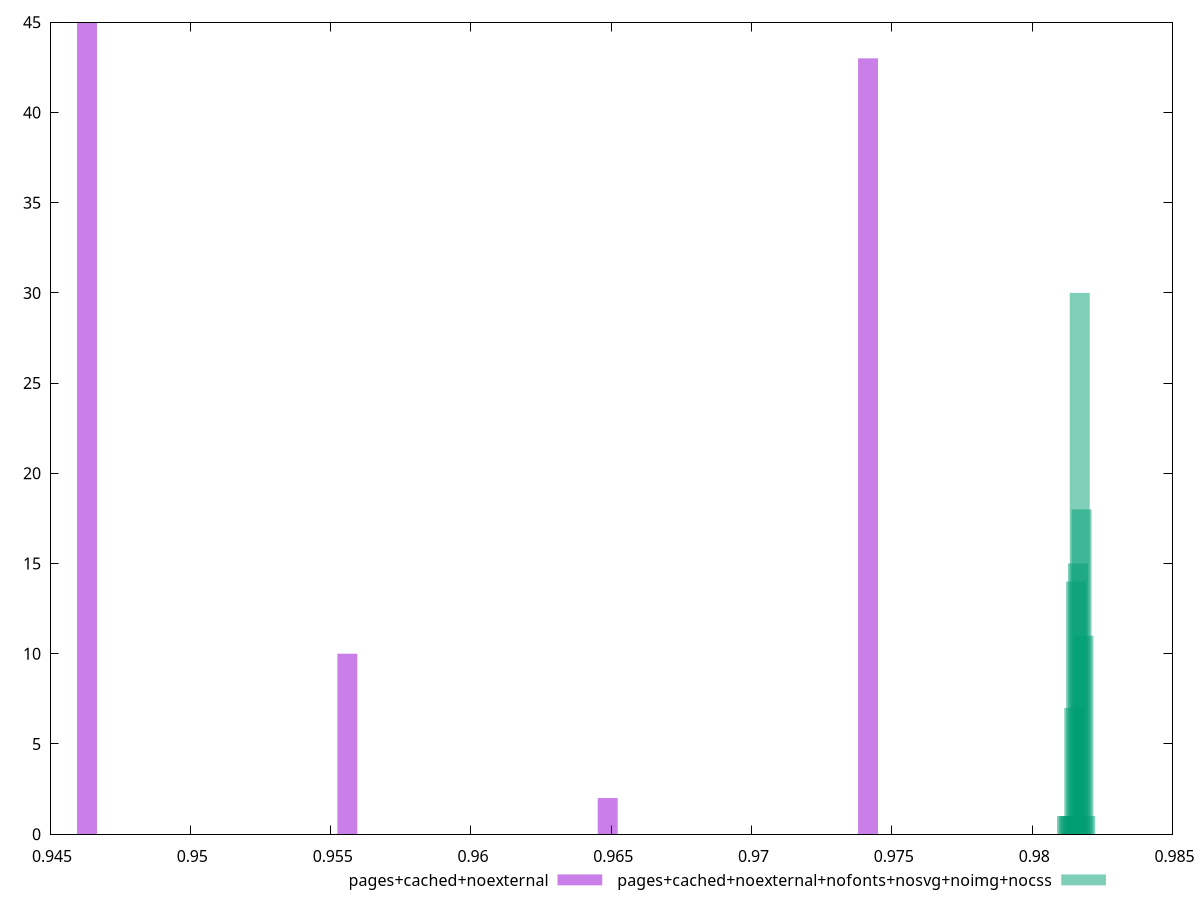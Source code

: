 $_pagesCachedNoexternal <<EOF
0.9741512139705413 43
0.9463183221428115 45
0.9555959527520548 10
0.964873583361298 2
EOF
$_pagesCachedNoexternalNofontsNosvgNoimgNocss <<EOF
0.981759812176286 18
0.9816947691252608 30
0.9814996399721848 7
0.9815646830232101 14
0.9816297260742355 15
0.9813695538701341 1
0.9812394677680835 1
0.9818248552273114 11
0.9814345969211594 1
0.9818898982783367 1
0.9813045108191089 1
EOF
set key outside below
set terminal pngcairo
set output "report_00004_2020-11-02T20-21-41.718Z/first-contentful-paint/first-contentful-paint_pages+cached+noexternal_pages+cached+noexternal+nofonts+nosvg+noimg+nocss+hist.png"
set boxwidth 0.0007114315227105039
set style fill transparent solid 0.5 noborder
set yrange [0:45]
plot $_pagesCachedNoexternal title "pages+cached+noexternal" with boxes ,$_pagesCachedNoexternalNofontsNosvgNoimgNocss title "pages+cached+noexternal+nofonts+nosvg+noimg+nocss" with boxes ,